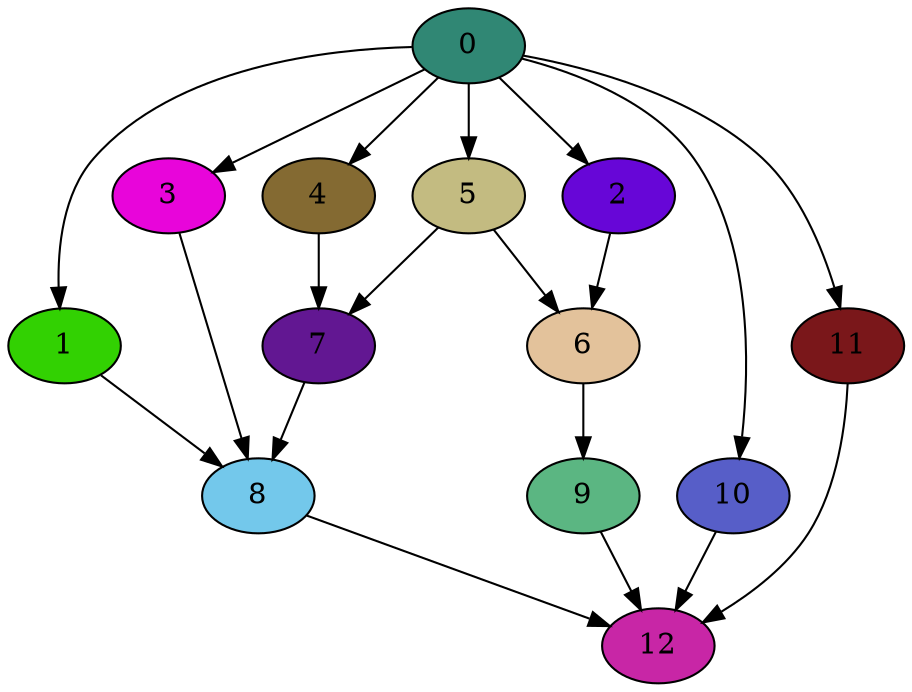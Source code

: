 digraph {
0[style=filled fillcolor="#308774"];
1[style=filled fillcolor="#32D102"];
2[style=filled fillcolor="#6706D7"];
3[style=filled fillcolor="#E805DA"];
4[style=filled fillcolor="#846A32"];
5[style=filled fillcolor="#C3BB81"];
6[style=filled fillcolor="#E3C29B"];
7[style=filled fillcolor="#621792"];
8[style=filled fillcolor="#73C8EB"];
9[style=filled fillcolor="#5BB682"];
10[style=filled fillcolor="#575EC8"];
11[style=filled fillcolor="#7A171A"];
12[style=filled fillcolor="#C826A6"];
0 -> 1
0 -> 2
0 -> 3
0 -> 4
0 -> 5
0 -> 10
0 -> 11
1 -> 8
2 -> 6
3 -> 8
4 -> 7
5 -> 6
5 -> 7
6 -> 9
7 -> 8
8 -> 12
9 -> 12
10 -> 12
11 -> 12
}
